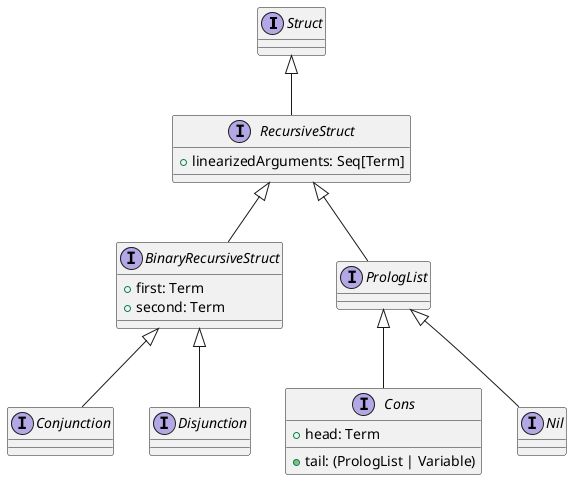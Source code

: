 @startuml
interface Struct
interface RecursiveStruct {
    +linearizedArguments: Seq[Term]
}
interface BinaryRecursiveStruct {
    +first: Term
    +second: Term
}
interface Conjunction
interface Disjunction
interface PrologList
interface Cons {
    +head: Term
    +tail: (PrologList | Variable)
}
interface Nil

Struct <|-- RecursiveStruct
RecursiveStruct <|-- BinaryRecursiveStruct

BinaryRecursiveStruct <|-- Conjunction
BinaryRecursiveStruct <|-- Disjunction

RecursiveStruct <|-- PrologList
PrologList <|-- Cons
PrologList <|-- Nil

@enduml